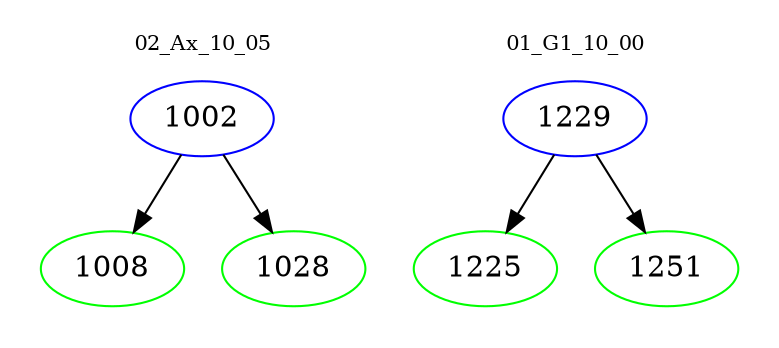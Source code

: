 digraph{
subgraph cluster_0 {
color = white
label = "02_Ax_10_05";
fontsize=10;
T0_1002 [label="1002", color="blue"]
T0_1002 -> T0_1008 [color="black"]
T0_1008 [label="1008", color="green"]
T0_1002 -> T0_1028 [color="black"]
T0_1028 [label="1028", color="green"]
}
subgraph cluster_1 {
color = white
label = "01_G1_10_00";
fontsize=10;
T1_1229 [label="1229", color="blue"]
T1_1229 -> T1_1225 [color="black"]
T1_1225 [label="1225", color="green"]
T1_1229 -> T1_1251 [color="black"]
T1_1251 [label="1251", color="green"]
}
}

